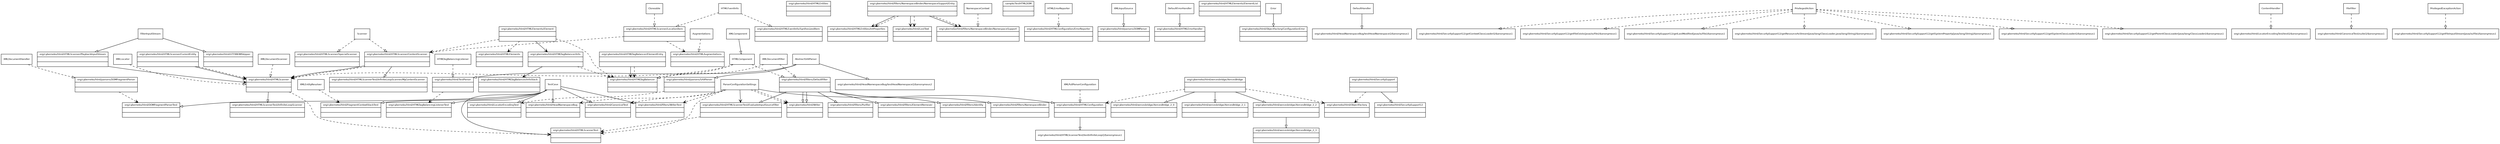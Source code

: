 digraph classes {
 fontname = "Bitstream Vera Sans"
 fontsize = 8
 node [ fontname = "Bitstream Vera Sans" fontsize = 8 shape = "record" ]
 edge [ fontname = "Bitstream Vera Sans" fontsize = 8 ]
"DOMFragmentParserTest" [
	label="{
 		org/cyberneko/html/DOMFragmentParserTest|
 		|
 		
	}"
 ]
"HTMLEntities" [
	label="{
 		org/cyberneko/html/HTMLEntities|
 		|
 		
	}"
 ]
"Entry" [
	label="{
 		org/cyberneko/html/LostText/Entry|
 		|
 		
	}"
 ]
"XercesBridge_2_2" [
	label="{
 		org/cyberneko/html/xercesbridge/XercesBridge_2_2|
 		|
 		
	}"
 ]
"FragmentContextStackTest" [
	label="{
 		org/cyberneko/html/FragmentContextStackTest|
 		|
 		
	}"
 ]
"InfiniteLoopScanner" [
	label="{
 		org/cyberneko/html/HTMLScannerTest/InfiniteLoopScanner|
 		|
 		
	}"
 ]
"IntProperties" [
	label="{
 		org/cyberneko/html/HTMLEntities/IntProperties|
 		|
 		
	}"
 ]
"CurrentEntity" [
	label="{
 		org/cyberneko/html/HTMLScanner/CurrentEntity|
 		|
 		
	}"
 ]
"HTMLElements" [
	label="{
 		org/cyberneko/html/HTMLElements|
 		|
 		
	}"
 ]
"Entry" [
	label="{
 		org/cyberneko/html/HTMLEntities/IntProperties/Entry|
 		|
 		
	}"
 ]
"" [
	label="{
 		sample/RemoveElements|
 		|
 		
	}"
 ]
"LocationItem" [
	label="{
 		org/cyberneko/html/HTMLScanner/LocationItem|
 		|
 		
	}"
 ]
"MyContentScanner" [
	label="{
 		org/cyberneko/html/HTMLScannerTest/InfiniteLoopScanner/MyContentScanner|
 		|
 		
	}"
 ]
"HTMLAugmentations" [
	label="{
 		org/cyberneko/html/HTMLAugmentations|
 		|
 		
	}"
 ]
"ElementRemover" [
	label="{
 		org/cyberneko/html/filters/ElementRemover|
 		|
 		
	}"
 ]
"HTMLScannerTest" [
	label="{
 		org/cyberneko/html/HTMLScannerTest|
 		|
 		
	}"
 ]
"ErrorReporter" [
	label="{
 		org/cyberneko/html/HTMLConfiguration/ErrorReporter|
 		|
 		
	}"
 ]
"DefaultFilter" [
	label="{
 		org/cyberneko/html/filters/DefaultFilter|
 		|
 		
	}"
 ]
"Writer" [
	label="{
 		org/cyberneko/html/filters/Writer|
 		|
 		
	}"
 ]
"HTMLTagBalancer" [
	label="{
 		org/cyberneko/html/HTMLTagBalancer|
 		|
 		
	}"
 ]
"DOMParser" [
	label="{
 		org/cyberneko/html/parsers/DOMParser|
 		|
 		
	}"
 ]
"CanonicalTest" [
	label="{
 		org/cyberneko/html/CanonicalTest|
 		|
 		
	}"
 ]
"HTMLErrorHandler" [
	label="{
 		org/cyberneko/html/HTMLErrorHandler|
 		|
 		
	}"
 ]
"ObjectFactory" [
	label="{
 		org/cyberneko/html/ObjectFactory|
 		|
 		
	}"
 ]
"HTMLConfiguration" [
	label="{
 		org/cyberneko/html/HTMLConfiguration|
 		|
 		
	}"
 ]
"ElementList" [
	label="{
 		org/cyberneko/html/HTMLElements/ElementList|
 		|
 		
	}"
 ]
"UTF8BOMSkipper" [
	label="{
 		org/cyberneko/html/UTF8BOMSkipper|
 		|
 		
	}"
 ]
"Element" [
	label="{
 		org/cyberneko/html/HTMLElements/Element|
 		|
 		
	}"
 ]
"SAXParser" [
	label="{
 		org/cyberneko/html/parsers/SAXParser|
 		|
 		
	}"
 ]
"HTMLTagBalancingListenerTest" [
	label="{
 		org/cyberneko/html/HTMLTagBalancingListenerTest|
 		|
 		
	}"
 ]
"" [
	label="{
 		sample/TestHTMLDOMFragment|
 		|
 		
	}"
 ]
"XercesBridge" [
	label="{
 		org/cyberneko/html/xercesbridge/XercesBridge|
 		|
 		
	}"
 ]
"TestParser" [
	label="{
 		org/cyberneko/html/TestParser|
 		|
 		
	}"
 ]
"SecuritySupport" [
	label="{
 		org/cyberneko/html/SecuritySupport|
 		|
 		
	}"
 ]
"LostText" [
	label="{
 		org/cyberneko/html/LostText|
 		|
 		
	}"
 ]
"NamespaceSupport" [
	label="{
 		org/cyberneko/html/filters/NamespaceBinder/NamespaceSupport|
 		|
 		
	}"
 ]
"" [
	label="{
 		sample/Script|
 		|
 		
	}"
 ]
"Identity" [
	label="{
 		org/cyberneko/html/filters/Identity|
 		|
 		
	}"
 ]
"InfoStack" [
	label="{
 		org/cyberneko/html/HTMLTagBalancer/InfoStack|
 		|
 		
	}"
 ]
"SecuritySupport12" [
	label="{
 		org/cyberneko/html/SecuritySupport12|
 		|
 		
	}"
 ]
"NamespaceBinder" [
	label="{
 		org/cyberneko/html/filters/NamespaceBinder|
 		|
 		
	}"
 ]
"Writer" [
	label="{
 		org/cyberneko/html/Writer|
 		|
 		
	}"
 ]
"HTMLScanner" [
	label="{
 		org/cyberneko/html/HTMLScanner|
 		|
 		
	}"
 ]
"XercesBridge_2_0" [
	label="{
 		org/cyberneko/html/xercesbridge/XercesBridge_2_0|
 		|
 		
	}"
 ]
"Entry" [
	label="{
 		org/cyberneko/html/filters/NamespaceBinder/NamespaceSupport/Entry|
 		|
 		
	}"
 ]
"PlaybackInputStream" [
	label="{
 		org/cyberneko/html/HTMLScanner/PlaybackInputStream|
 		|
 		
	}"
 ]
"XercesBridge_2_1" [
	label="{
 		org/cyberneko/html/xercesbridge/XercesBridge_2_1|
 		|
 		
	}"
 ]
"ConfigurationError" [
	label="{
 		org/cyberneko/html/ObjectFactory/ConfigurationError|
 		|
 		
	}"
 ]
"Info" [
	label="{
 		org/cyberneko/html/HTMLTagBalancer/Info|
 		|
 		
	}"
 ]
"XercesBridge_2_3" [
	label="{
 		org/cyberneko/html/xercesbridge/XercesBridge_2_3|
 		|
 		
	}"
 ]
"DOMFragmentParser" [
	label="{
 		org/cyberneko/html/parsers/DOMFragmentParser|
 		|
 		
	}"
 ]
"WriterTest" [
	label="{
 		org/cyberneko/html/filters/WriterTest|
 		|
 		
	}"
 ]
"" [
	label="{
 		sample/HTMLSAXParser|
 		|
 		
	}"
 ]
"HeadNamespaceBug" [
	label="{
 		org/cyberneko/html/HeadNamespaceBug|
 		|
 		
	}"
 ]
"EvaluateInputSourceFilter" [
	label="{
 		org/cyberneko/html/HTMLScannerTest/EvaluateInputSourceFilter|
 		|
 		
	}"
 ]
"" [
	label="{
 		sample/Minimal|
 		|
 		
	}"
 ]
"SynthesizedItem" [
	label="{
 		org/cyberneko/html/HTMLEventInfo/SynthesizedItem|
 		|
 		
	}"
 ]
"LocatorEncodingTest" [
	label="{
 		org/cyberneko/html/LocatorEncodingTest|
 		|
 		
	}"
 ]
"ElementEntry" [
	label="{
 		org/cyberneko/html/HTMLTagBalancer/ElementEntry|
 		|
 		
	}"
 ]
"" [
	label="{
 		sample/TestHTMLDOM|
 		|
 		
	}"
 ]
"Purifier" [
	label="{
 		org/cyberneko/html/filters/Purifier|
 		|
 		
	}"
 ]
"SpecialScanner" [
	label="{
 		org/cyberneko/html/HTMLScanner/SpecialScanner|
 		|
 		
	}"
 ]
"ContentScanner" [
	label="{
 		org/cyberneko/html/HTMLScanner/ContentScanner|
 		|
 		
	}"
 ]
edge[arrowhead = "empty"; style= "solid"]
DefaultFilter -> ElementRemover
TestCase -> FragmentContextStackTest
XercesBridge -> XercesBridge_2_1
XercesBridge -> XercesBridge_2_2
DefaultErrorHandler -> HTMLErrorHandler
XercesBridge_2_2 -> XercesBridge_2_3
Error -> ConfigurationError
FilterInputStream -> PlaybackInputStream
AbstractSAXParser -> SAXParser
DefaultFilter -> EvaluateInputSourceFilter
TestCase -> HTMLScannerTest
DefaultFilter -> Purifier
XMLInputSource -> DOMParser
HTMLConfiguration -> "org/cyberneko/html/HTMLScannerTest/testInfiniteLoop()/$anonymous1"
DefaultFilter -> Writer
TestCase -> LocatorEncodingTest
ParserConfigurationSettings -> HTMLConfiguration
AbstractSAXParser -> "org/cyberneko/html/HeadNamespaceBug/testHeadNamespace()/$anonymous2"
ContentScanner -> MyContentScanner
FilterInputStream -> UTF8BOMSkipper
TestCase -> WriterTest
XMLComponent -> HTMLComponent
TestCase -> HeadNamespaceBug
DefaultHandler -> "org/cyberneko/html/HeadNamespaceBug/testHeadNamespace()/$anonymous1"
XercesBridge -> XercesBridge_2_0
TestCase -> HTMLTagBalancingListenerTest
DefaultFilter -> Identity
DefaultFilter -> NamespaceBinder
DefaultFilter -> Writer
AbstractSAXParser -> TestParser
TestCase -> CanonicalTest
TestCase -> DOMFragmentParserTest
SecuritySupport -> SecuritySupport12
HTMLScanner -> InfiniteLoopScanner
edge[arrowhead = "empty"; style = "dashed"]
HTMLEventInfo -> SynthesizedItem
XMLDocumentScanner -> HTMLScanner
PrivilegedAction -> "org/cyberneko/html/SecuritySupport12/getContextClassLoader()/$anonymous1"
PrivilegedAction -> "org/cyberneko/html/SecuritySupport12/getFileExists(java/io/File)/$anonymous1"
PrivilegedAction -> "org/cyberneko/html/SecuritySupport12/getLastModified(java/io/File)/$anonymous1"
PrivilegedAction -> "org/cyberneko/html/SecuritySupport12/getResourceAsStream(java/lang/ClassLoader,java/lang/String)/$anonymous1"
HTMLTagBalancingListener -> TestParser
XMLLocator -> HTMLScanner
HTMLEventInfo -> LocationItem
ContentHandler -> "org/cyberneko/html/LocatorEncodingTest/test()/$anonymous1"
Cloneable -> LocationItem
PrivilegedAction -> "org/cyberneko/html/SecuritySupport12/getSystemProperty(java/lang/String)/$anonymous1"
XMLDocumentFilter -> HTMLTagBalancer
HTMLComponent -> DefaultFilter
HTMLComponent -> HTMLTagBalancer
Augmentations -> HTMLAugmentations
XMLDocumentFilter -> DefaultFilter
FileFilter -> "org/cyberneko/html/CanonicalTest/suite()/$anonymous1"
NamespaceContext -> NamespaceSupport
XMLDocumentHandler -> DOMFragmentParser
HTMLComponent -> HTMLScanner
PrivilegedAction -> "org/cyberneko/html/SecuritySupport12/getSystemClassLoader()/$anonymous1"
XMLPullParserConfiguration -> HTMLConfiguration
Scanner -> ContentScanner
Scanner -> SpecialScanner
HTMLErrorReporter -> ErrorReporter
PrivilegedExceptionAction -> "org/cyberneko/html/SecuritySupport12/getFileInputStream(java/io/File)/$anonymous1"
PrivilegedAction -> "org/cyberneko/html/SecuritySupport12/getParentClassLoader(java/lang/ClassLoader)/$anonymous1"
edge[arrowhead = "open"; style = "solid"]
CurrentEntity -> HTMLScanner
Element -> Info
Entry -> LostText
ElementEntry -> HTMLTagBalancer
Info -> InfoStack
PlaybackInputStream -> HTMLScanner
ParserConfigurationSettings -> EvaluateInputSourceFilter
ContentScanner -> HTMLScanner
Entry -> NamespaceSupport
Entry -> IntProperties
edge[arrowhead = "open"; style = "dashed"]
XMLEntityResolver -> FragmentContextStackTest
SecuritySupport -> ObjectFactory
Entry -> LostText
Element -> HTMLElements
EvaluateInputSourceFilter -> HTMLScannerTest
ContentScanner -> HTMLScanner
SAXParser -> LocatorEncodingTest
Entry -> IntProperties
LocationItem -> ContentScanner
HTMLScanner -> HTMLScannerTest
Info -> HTMLTagBalancer
CurrentEntity -> HTMLScanner
ParserConfigurationSettings -> CanonicalTest
ElementEntry -> HTMLTagBalancer
ParserConfigurationSettings -> HTMLScannerTest
ParserConfigurationSettings -> Writer
Element -> ContentScanner
TestParser -> HTMLTagBalancingListenerTest
XercesBridge -> HTMLConfiguration
XercesBridge -> ObjectFactory
Element -> HTMLTagBalancer
DOMFragmentParser -> DOMFragmentParserTest
Entry -> NamespaceSupport
ParserConfigurationSettings -> WriterTest
ParserConfigurationSettings -> HeadNamespaceBug
ParserConfigurationSettings -> Writer
LocationItem -> HTMLAugmentations
}